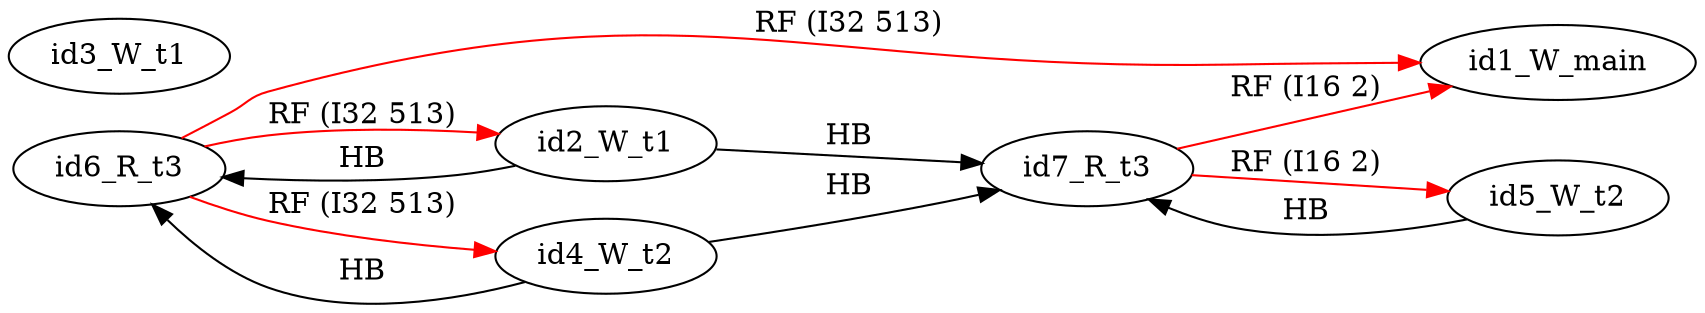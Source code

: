 digraph memory_model {
rankdir=LR;
splines=true; esep=0.5;
id6_R_t3 -> id1_W_main [label = "RF (I32 513)", color="red"];
id6_R_t3 -> id2_W_t1 [label = "RF (I32 513)", color="red"];
id6_R_t3 -> id4_W_t2 [label = "RF (I32 513)", color="red"];
id7_R_t3 -> id1_W_main [label = "RF (I16 2)", color="red"];
id7_R_t3 -> id5_W_t2 [label = "RF (I16 2)", color="red"];
id2_W_t1 -> id6_R_t3 [label = "HB", color="black"];
id2_W_t1 -> id7_R_t3 [label = "HB", color="black"];
id4_W_t2 -> id6_R_t3 [label = "HB", color="black"];
id4_W_t2 -> id7_R_t3 [label = "HB", color="black"];
id5_W_t2 -> id7_R_t3 [label = "HB", color="black"];
id1_W_main [pos="5.0,4!"]
id2_W_t1 [pos="0,2!"]
id3_W_t1 [pos="0,0!"]
id4_W_t2 [pos="5,2!"]
id5_W_t2 [pos="5,0!"]
id6_R_t3 [pos="10,2!"]
id7_R_t3 [pos="10,0!"]
}